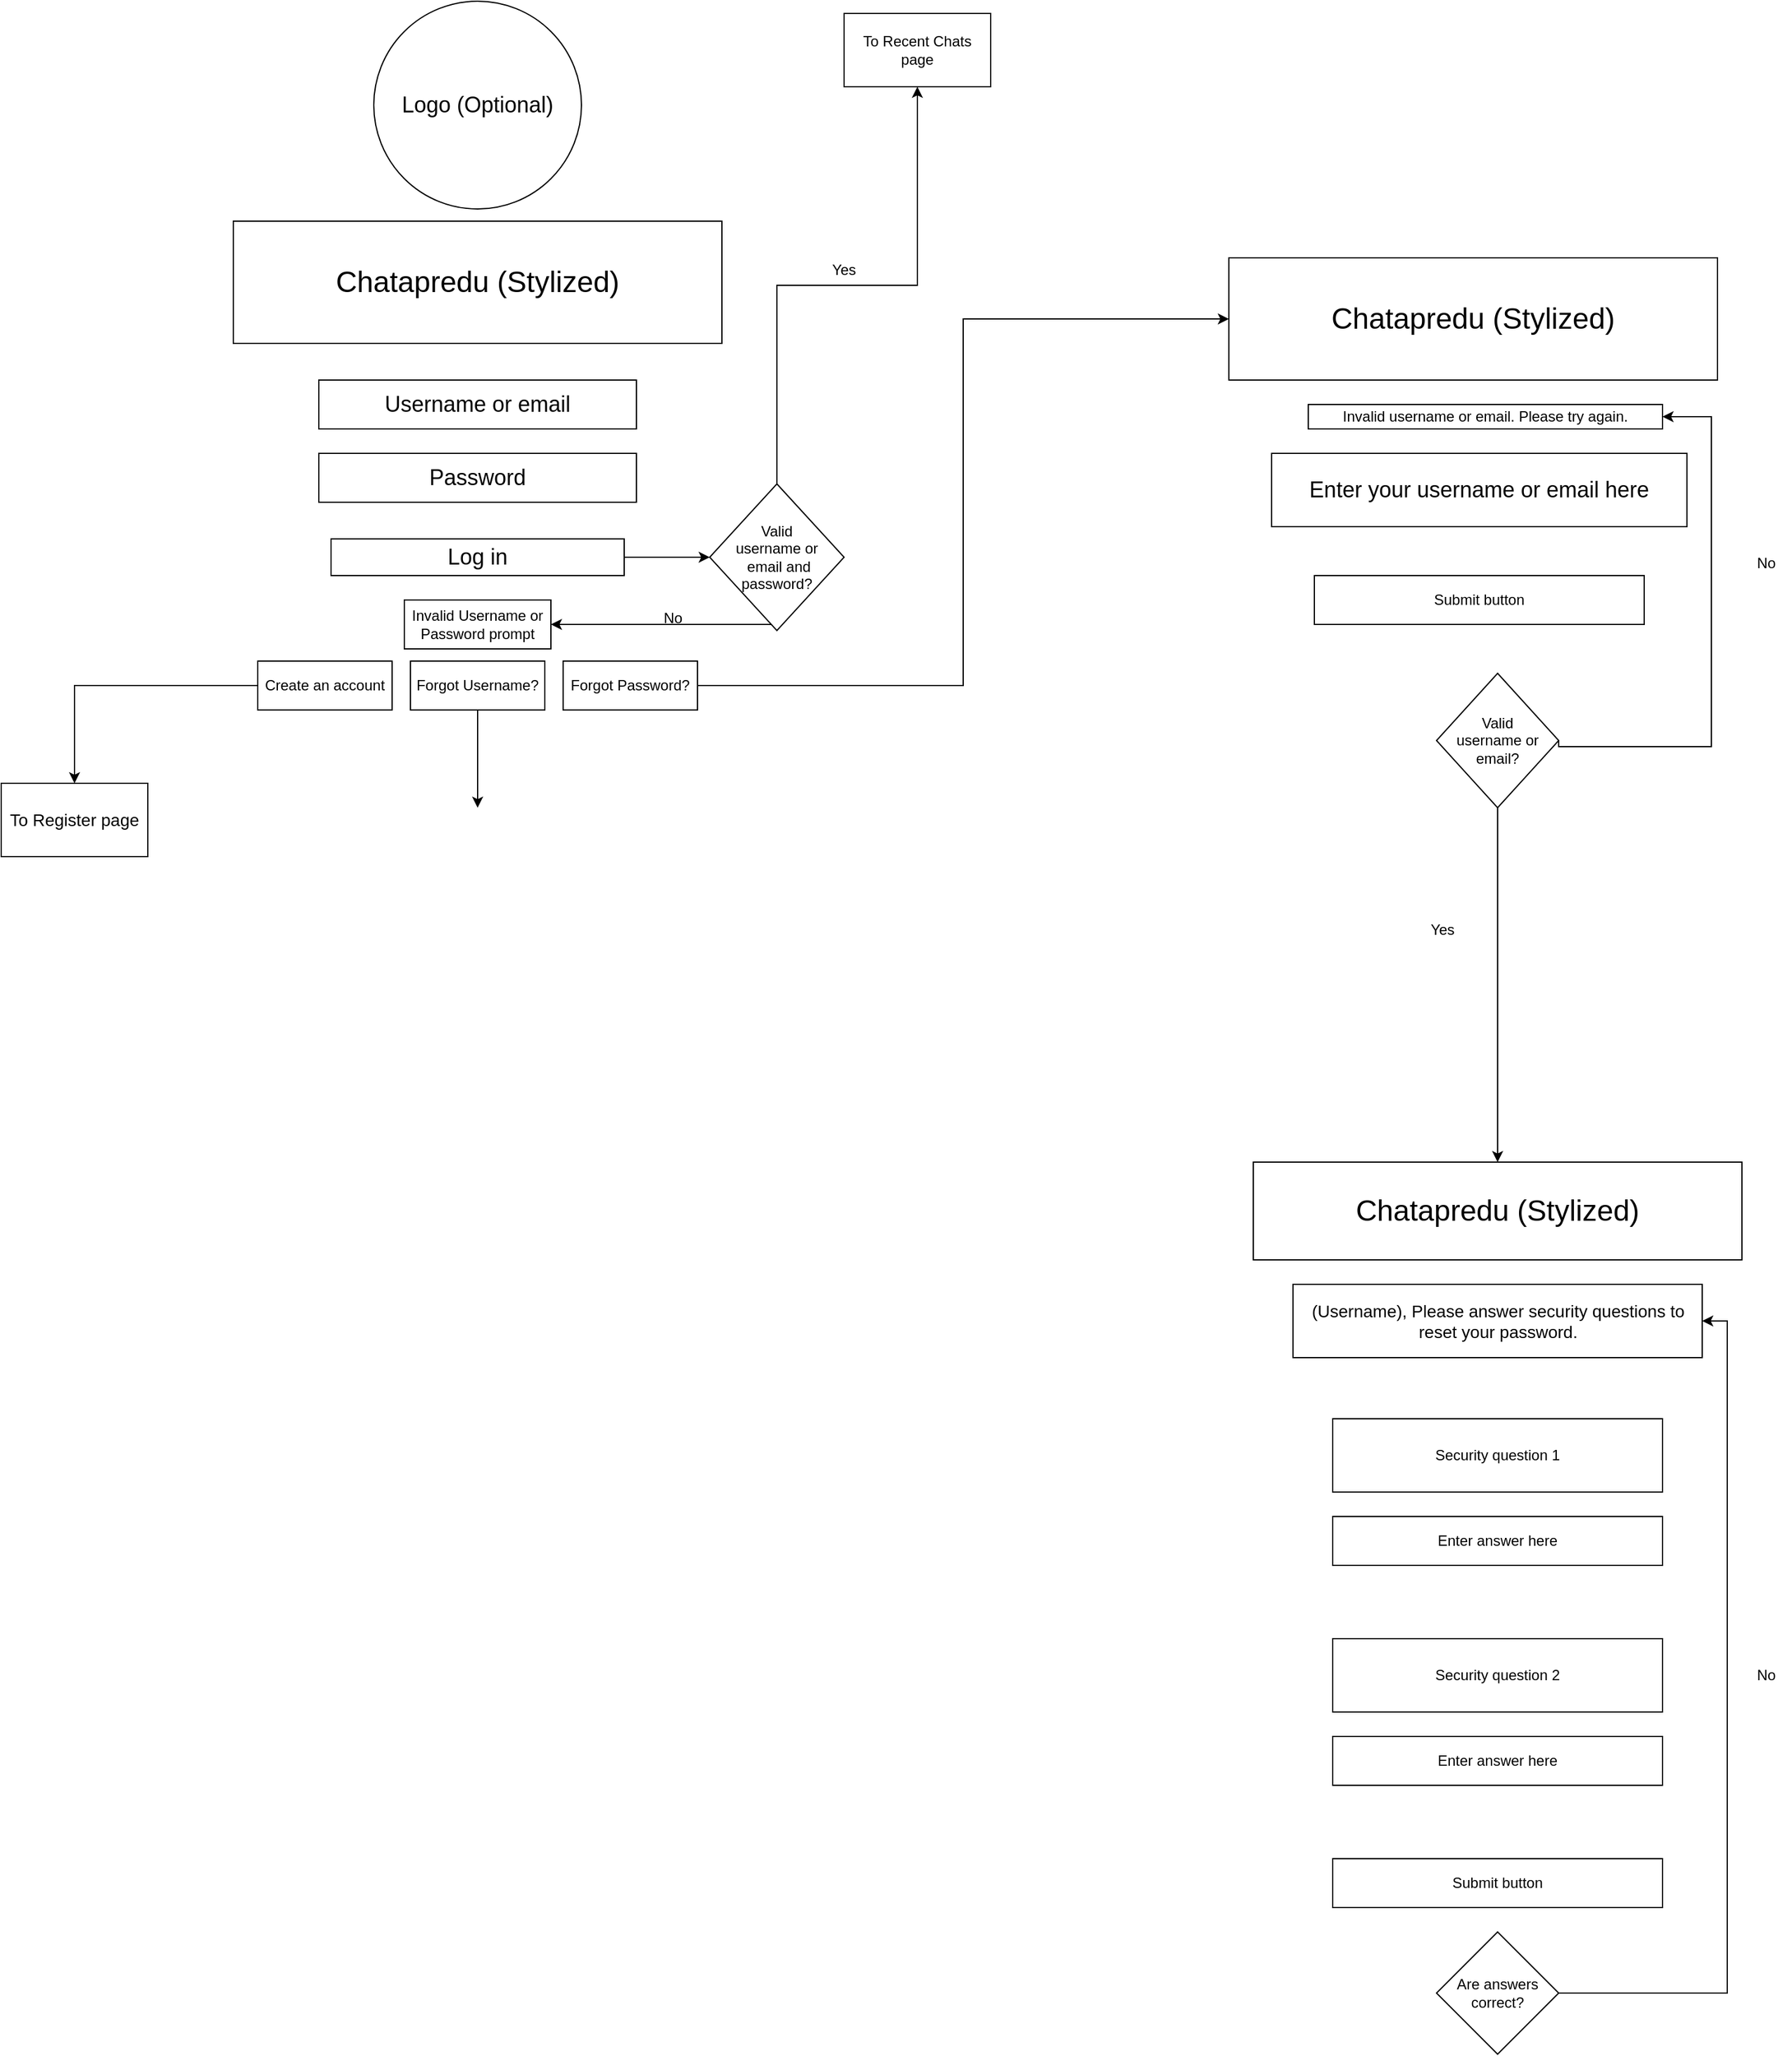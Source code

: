 <mxfile version="14.8.5" type="device"><diagram id="suqSBlh-3w90X6La31VF" name="Page-1"><mxGraphModel dx="734" dy="633" grid="1" gridSize="10" guides="1" tooltips="1" connect="1" arrows="1" fold="1" page="1" pageScale="1" pageWidth="850" pageHeight="1100" math="0" shadow="0"><root><mxCell id="0"/><mxCell id="1" parent="0"/><mxCell id="eG42qcTpFxQuWnk0_BWL-1" value="&lt;font style=&quot;font-size: 24px&quot;&gt;Chatapredu (Stylized)&lt;/font&gt;" style="rounded=0;whiteSpace=wrap;html=1;" parent="1" vertex="1"><mxGeometry x="220" y="190" width="400" height="100" as="geometry"/></mxCell><mxCell id="eG42qcTpFxQuWnk0_BWL-2" value="&lt;font style=&quot;font-size: 18px&quot;&gt;Username or email&lt;/font&gt;" style="rounded=0;whiteSpace=wrap;html=1;" parent="1" vertex="1"><mxGeometry x="290" y="320" width="260" height="40" as="geometry"/></mxCell><mxCell id="eG42qcTpFxQuWnk0_BWL-3" value="&lt;font style=&quot;font-size: 18px&quot;&gt;Password&lt;/font&gt;" style="rounded=0;whiteSpace=wrap;html=1;" parent="1" vertex="1"><mxGeometry x="290" y="380" width="260" height="40" as="geometry"/></mxCell><mxCell id="eG42qcTpFxQuWnk0_BWL-5" value="&lt;font style=&quot;font-size: 18px&quot;&gt;Logo (Optional)&lt;/font&gt;" style="ellipse;whiteSpace=wrap;html=1;aspect=fixed;" parent="1" vertex="1"><mxGeometry x="335" y="10" width="170" height="170" as="geometry"/></mxCell><mxCell id="eG42qcTpFxQuWnk0_BWL-26" value="" style="edgeStyle=orthogonalEdgeStyle;rounded=0;orthogonalLoop=1;jettySize=auto;html=1;entryX=0;entryY=0.5;entryDx=0;entryDy=0;" parent="1" source="eG42qcTpFxQuWnk0_BWL-7" target="eG42qcTpFxQuWnk0_BWL-27" edge="1"><mxGeometry relative="1" as="geometry"><mxPoint x="1205.067" y="190" as="targetPoint"/></mxGeometry></mxCell><mxCell id="eG42qcTpFxQuWnk0_BWL-7" value="Forgot Password?" style="rounded=0;whiteSpace=wrap;html=1;" parent="1" vertex="1"><mxGeometry x="490" y="550" width="110" height="40" as="geometry"/></mxCell><mxCell id="eG42qcTpFxQuWnk0_BWL-50" value="" style="edgeStyle=orthogonalEdgeStyle;rounded=0;orthogonalLoop=1;jettySize=auto;html=1;" parent="1" source="eG42qcTpFxQuWnk0_BWL-10" target="eG42qcTpFxQuWnk0_BWL-49" edge="1"><mxGeometry relative="1" as="geometry"/></mxCell><mxCell id="eG42qcTpFxQuWnk0_BWL-10" value="Create an account" style="rounded=0;whiteSpace=wrap;html=1;" parent="1" vertex="1"><mxGeometry x="240" y="550" width="110" height="40" as="geometry"/></mxCell><mxCell id="eG42qcTpFxQuWnk0_BWL-40" value="" style="edgeStyle=orthogonalEdgeStyle;rounded=0;orthogonalLoop=1;jettySize=auto;html=1;" parent="1" source="eG42qcTpFxQuWnk0_BWL-11" target="eG42qcTpFxQuWnk0_BWL-39" edge="1"><mxGeometry relative="1" as="geometry"/></mxCell><mxCell id="eG42qcTpFxQuWnk0_BWL-11" value="&lt;font style=&quot;font-size: 18px&quot;&gt;Log in&lt;/font&gt;" style="rounded=0;whiteSpace=wrap;html=1;" parent="1" vertex="1"><mxGeometry x="300" y="450" width="240" height="30" as="geometry"/></mxCell><mxCell id="eG42qcTpFxQuWnk0_BWL-12" value="Invalid Username or Password prompt" style="rounded=0;whiteSpace=wrap;html=1;" parent="1" vertex="1"><mxGeometry x="360" y="500" width="120" height="40" as="geometry"/></mxCell><mxCell id="eG42qcTpFxQuWnk0_BWL-13" value="&lt;font style=&quot;font-size: 14px&quot;&gt;(Username), Please answer security questions to reset your password.&lt;/font&gt;" style="whiteSpace=wrap;html=1;rounded=0;" parent="1" vertex="1"><mxGeometry x="1087.5" y="1060" width="335" height="60" as="geometry"/></mxCell><mxCell id="eG42qcTpFxQuWnk0_BWL-15" value="&lt;font style=&quot;font-size: 24px&quot;&gt;Chatapredu (Stylized)&lt;/font&gt;" style="rounded=0;whiteSpace=wrap;html=1;" parent="1" vertex="1"><mxGeometry x="1055" y="960" width="400" height="80" as="geometry"/></mxCell><mxCell id="eG42qcTpFxQuWnk0_BWL-16" value="Security question 1" style="whiteSpace=wrap;html=1;rounded=0;" parent="1" vertex="1"><mxGeometry x="1120" y="1170" width="270" height="60" as="geometry"/></mxCell><mxCell id="eG42qcTpFxQuWnk0_BWL-17" value="Enter answer here" style="whiteSpace=wrap;html=1;rounded=0;" parent="1" vertex="1"><mxGeometry x="1120" y="1250" width="270" height="40" as="geometry"/></mxCell><mxCell id="eG42qcTpFxQuWnk0_BWL-18" value="Security question 2" style="whiteSpace=wrap;html=1;rounded=0;" parent="1" vertex="1"><mxGeometry x="1120" y="1350" width="270" height="60" as="geometry"/></mxCell><mxCell id="eG42qcTpFxQuWnk0_BWL-20" value="Enter answer here" style="whiteSpace=wrap;html=1;rounded=0;" parent="1" vertex="1"><mxGeometry x="1120" y="1430" width="270" height="40" as="geometry"/></mxCell><mxCell id="eG42qcTpFxQuWnk0_BWL-21" value="Submit button" style="whiteSpace=wrap;html=1;rounded=0;" parent="1" vertex="1"><mxGeometry x="1120" y="1530" width="270" height="40" as="geometry"/></mxCell><mxCell id="eG42qcTpFxQuWnk0_BWL-23" value="" style="edgeStyle=orthogonalEdgeStyle;rounded=0;orthogonalLoop=1;jettySize=auto;html=1;entryX=1;entryY=0.5;entryDx=0;entryDy=0;" parent="1" source="eG42qcTpFxQuWnk0_BWL-22" target="eG42qcTpFxQuWnk0_BWL-13" edge="1"><mxGeometry relative="1" as="geometry"><mxPoint x="1385" y="1640" as="targetPoint"/><Array as="points"><mxPoint x="1443" y="1640"/><mxPoint x="1443" y="1090"/></Array></mxGeometry></mxCell><mxCell id="eG42qcTpFxQuWnk0_BWL-22" value="Are answers correct?" style="rhombus;whiteSpace=wrap;html=1;" parent="1" vertex="1"><mxGeometry x="1205" y="1590" width="100" height="100" as="geometry"/></mxCell><mxCell id="eG42qcTpFxQuWnk0_BWL-24" value="No" style="text;html=1;strokeColor=none;fillColor=none;align=center;verticalAlign=middle;whiteSpace=wrap;rounded=0;" parent="1" vertex="1"><mxGeometry x="1455" y="1370" width="40" height="20" as="geometry"/></mxCell><mxCell id="eG42qcTpFxQuWnk0_BWL-27" value="&lt;font style=&quot;font-size: 24px&quot;&gt;Chatapredu (Stylized)&lt;/font&gt;" style="rounded=0;whiteSpace=wrap;html=1;" parent="1" vertex="1"><mxGeometry x="1035" y="220" width="400" height="100" as="geometry"/></mxCell><mxCell id="eG42qcTpFxQuWnk0_BWL-28" value="&lt;font style=&quot;font-size: 18px&quot;&gt;Enter your username or email here&lt;/font&gt;" style="rounded=0;whiteSpace=wrap;html=1;" parent="1" vertex="1"><mxGeometry x="1070" y="380" width="340" height="60" as="geometry"/></mxCell><mxCell id="eG42qcTpFxQuWnk0_BWL-30" value="Submit button" style="whiteSpace=wrap;html=1;rounded=0;" parent="1" vertex="1"><mxGeometry x="1105" y="480" width="270" height="40" as="geometry"/></mxCell><mxCell id="eG42qcTpFxQuWnk0_BWL-32" value="" style="edgeStyle=orthogonalEdgeStyle;rounded=0;orthogonalLoop=1;jettySize=auto;html=1;entryX=1;entryY=0.5;entryDx=0;entryDy=0;exitX=1;exitY=0.5;exitDx=0;exitDy=0;" parent="1" source="eG42qcTpFxQuWnk0_BWL-31" target="eG42qcTpFxQuWnk0_BWL-38" edge="1"><mxGeometry relative="1" as="geometry"><mxPoint x="1370" y="605" as="targetPoint"/><mxPoint x="1370" y="570" as="sourcePoint"/><Array as="points"><mxPoint x="1305" y="620"/><mxPoint x="1430" y="620"/><mxPoint x="1430" y="350"/></Array></mxGeometry></mxCell><mxCell id="eG42qcTpFxQuWnk0_BWL-35" value="" style="edgeStyle=orthogonalEdgeStyle;rounded=0;orthogonalLoop=1;jettySize=auto;html=1;entryX=0.5;entryY=0;entryDx=0;entryDy=0;" parent="1" source="eG42qcTpFxQuWnk0_BWL-31" target="eG42qcTpFxQuWnk0_BWL-15" edge="1"><mxGeometry relative="1" as="geometry"><mxPoint x="1255" y="750" as="targetPoint"/></mxGeometry></mxCell><mxCell id="eG42qcTpFxQuWnk0_BWL-31" value="Valid &lt;br&gt;username or email?" style="rhombus;whiteSpace=wrap;html=1;" parent="1" vertex="1"><mxGeometry x="1205" y="560" width="100" height="110" as="geometry"/></mxCell><mxCell id="eG42qcTpFxQuWnk0_BWL-33" value="No" style="text;html=1;strokeColor=none;fillColor=none;align=center;verticalAlign=middle;whiteSpace=wrap;rounded=0;" parent="1" vertex="1"><mxGeometry x="1455" y="460" width="40" height="20" as="geometry"/></mxCell><mxCell id="eG42qcTpFxQuWnk0_BWL-36" value="Yes" style="text;html=1;strokeColor=none;fillColor=none;align=center;verticalAlign=middle;whiteSpace=wrap;rounded=0;" parent="1" vertex="1"><mxGeometry x="1190" y="760" width="40" height="20" as="geometry"/></mxCell><mxCell id="eG42qcTpFxQuWnk0_BWL-38" value="Invalid username or email. Please try again." style="rounded=0;whiteSpace=wrap;html=1;" parent="1" vertex="1"><mxGeometry x="1100" y="340" width="290" height="20" as="geometry"/></mxCell><mxCell id="eG42qcTpFxQuWnk0_BWL-42" value="" style="edgeStyle=orthogonalEdgeStyle;rounded=0;orthogonalLoop=1;jettySize=auto;html=1;entryX=1;entryY=0.5;entryDx=0;entryDy=0;" parent="1" source="eG42qcTpFxQuWnk0_BWL-39" target="eG42qcTpFxQuWnk0_BWL-12" edge="1"><mxGeometry relative="1" as="geometry"><mxPoint x="665" y="605" as="targetPoint"/><Array as="points"><mxPoint x="600" y="520"/><mxPoint x="600" y="520"/></Array></mxGeometry></mxCell><mxCell id="eG42qcTpFxQuWnk0_BWL-47" value="" style="edgeStyle=orthogonalEdgeStyle;rounded=0;orthogonalLoop=1;jettySize=auto;html=1;" parent="1" source="eG42qcTpFxQuWnk0_BWL-39" target="eG42qcTpFxQuWnk0_BWL-46" edge="1"><mxGeometry relative="1" as="geometry"/></mxCell><mxCell id="eG42qcTpFxQuWnk0_BWL-39" value="Valid &lt;br&gt;username or&lt;br&gt;&amp;nbsp;email and password?" style="rhombus;whiteSpace=wrap;html=1;" parent="1" vertex="1"><mxGeometry x="610" y="405" width="110" height="120" as="geometry"/></mxCell><mxCell id="eG42qcTpFxQuWnk0_BWL-44" value="No" style="text;html=1;strokeColor=none;fillColor=none;align=center;verticalAlign=middle;whiteSpace=wrap;rounded=0;" parent="1" vertex="1"><mxGeometry x="560" y="505" width="40" height="20" as="geometry"/></mxCell><mxCell id="eG42qcTpFxQuWnk0_BWL-46" value="To Recent Chats page" style="whiteSpace=wrap;html=1;" parent="1" vertex="1"><mxGeometry x="720" y="20" width="120" height="60" as="geometry"/></mxCell><mxCell id="eG42qcTpFxQuWnk0_BWL-48" value="Yes" style="text;html=1;strokeColor=none;fillColor=none;align=center;verticalAlign=middle;whiteSpace=wrap;rounded=0;" parent="1" vertex="1"><mxGeometry x="700" y="220" width="40" height="20" as="geometry"/></mxCell><mxCell id="eG42qcTpFxQuWnk0_BWL-49" value="&lt;font style=&quot;font-size: 14px&quot;&gt;To Register page&lt;/font&gt;" style="whiteSpace=wrap;html=1;rounded=0;" parent="1" vertex="1"><mxGeometry x="30" y="650" width="120" height="60" as="geometry"/></mxCell><mxCell id="CJp7fU4c5ImGmvqyELQq-3" value="" style="edgeStyle=orthogonalEdgeStyle;rounded=0;orthogonalLoop=1;jettySize=auto;html=1;" edge="1" parent="1" source="CJp7fU4c5ImGmvqyELQq-2"><mxGeometry relative="1" as="geometry"><mxPoint x="420" y="670" as="targetPoint"/></mxGeometry></mxCell><mxCell id="CJp7fU4c5ImGmvqyELQq-2" value="Forgot Username?" style="rounded=0;whiteSpace=wrap;html=1;" vertex="1" parent="1"><mxGeometry x="365" y="550" width="110" height="40" as="geometry"/></mxCell></root></mxGraphModel></diagram></mxfile>